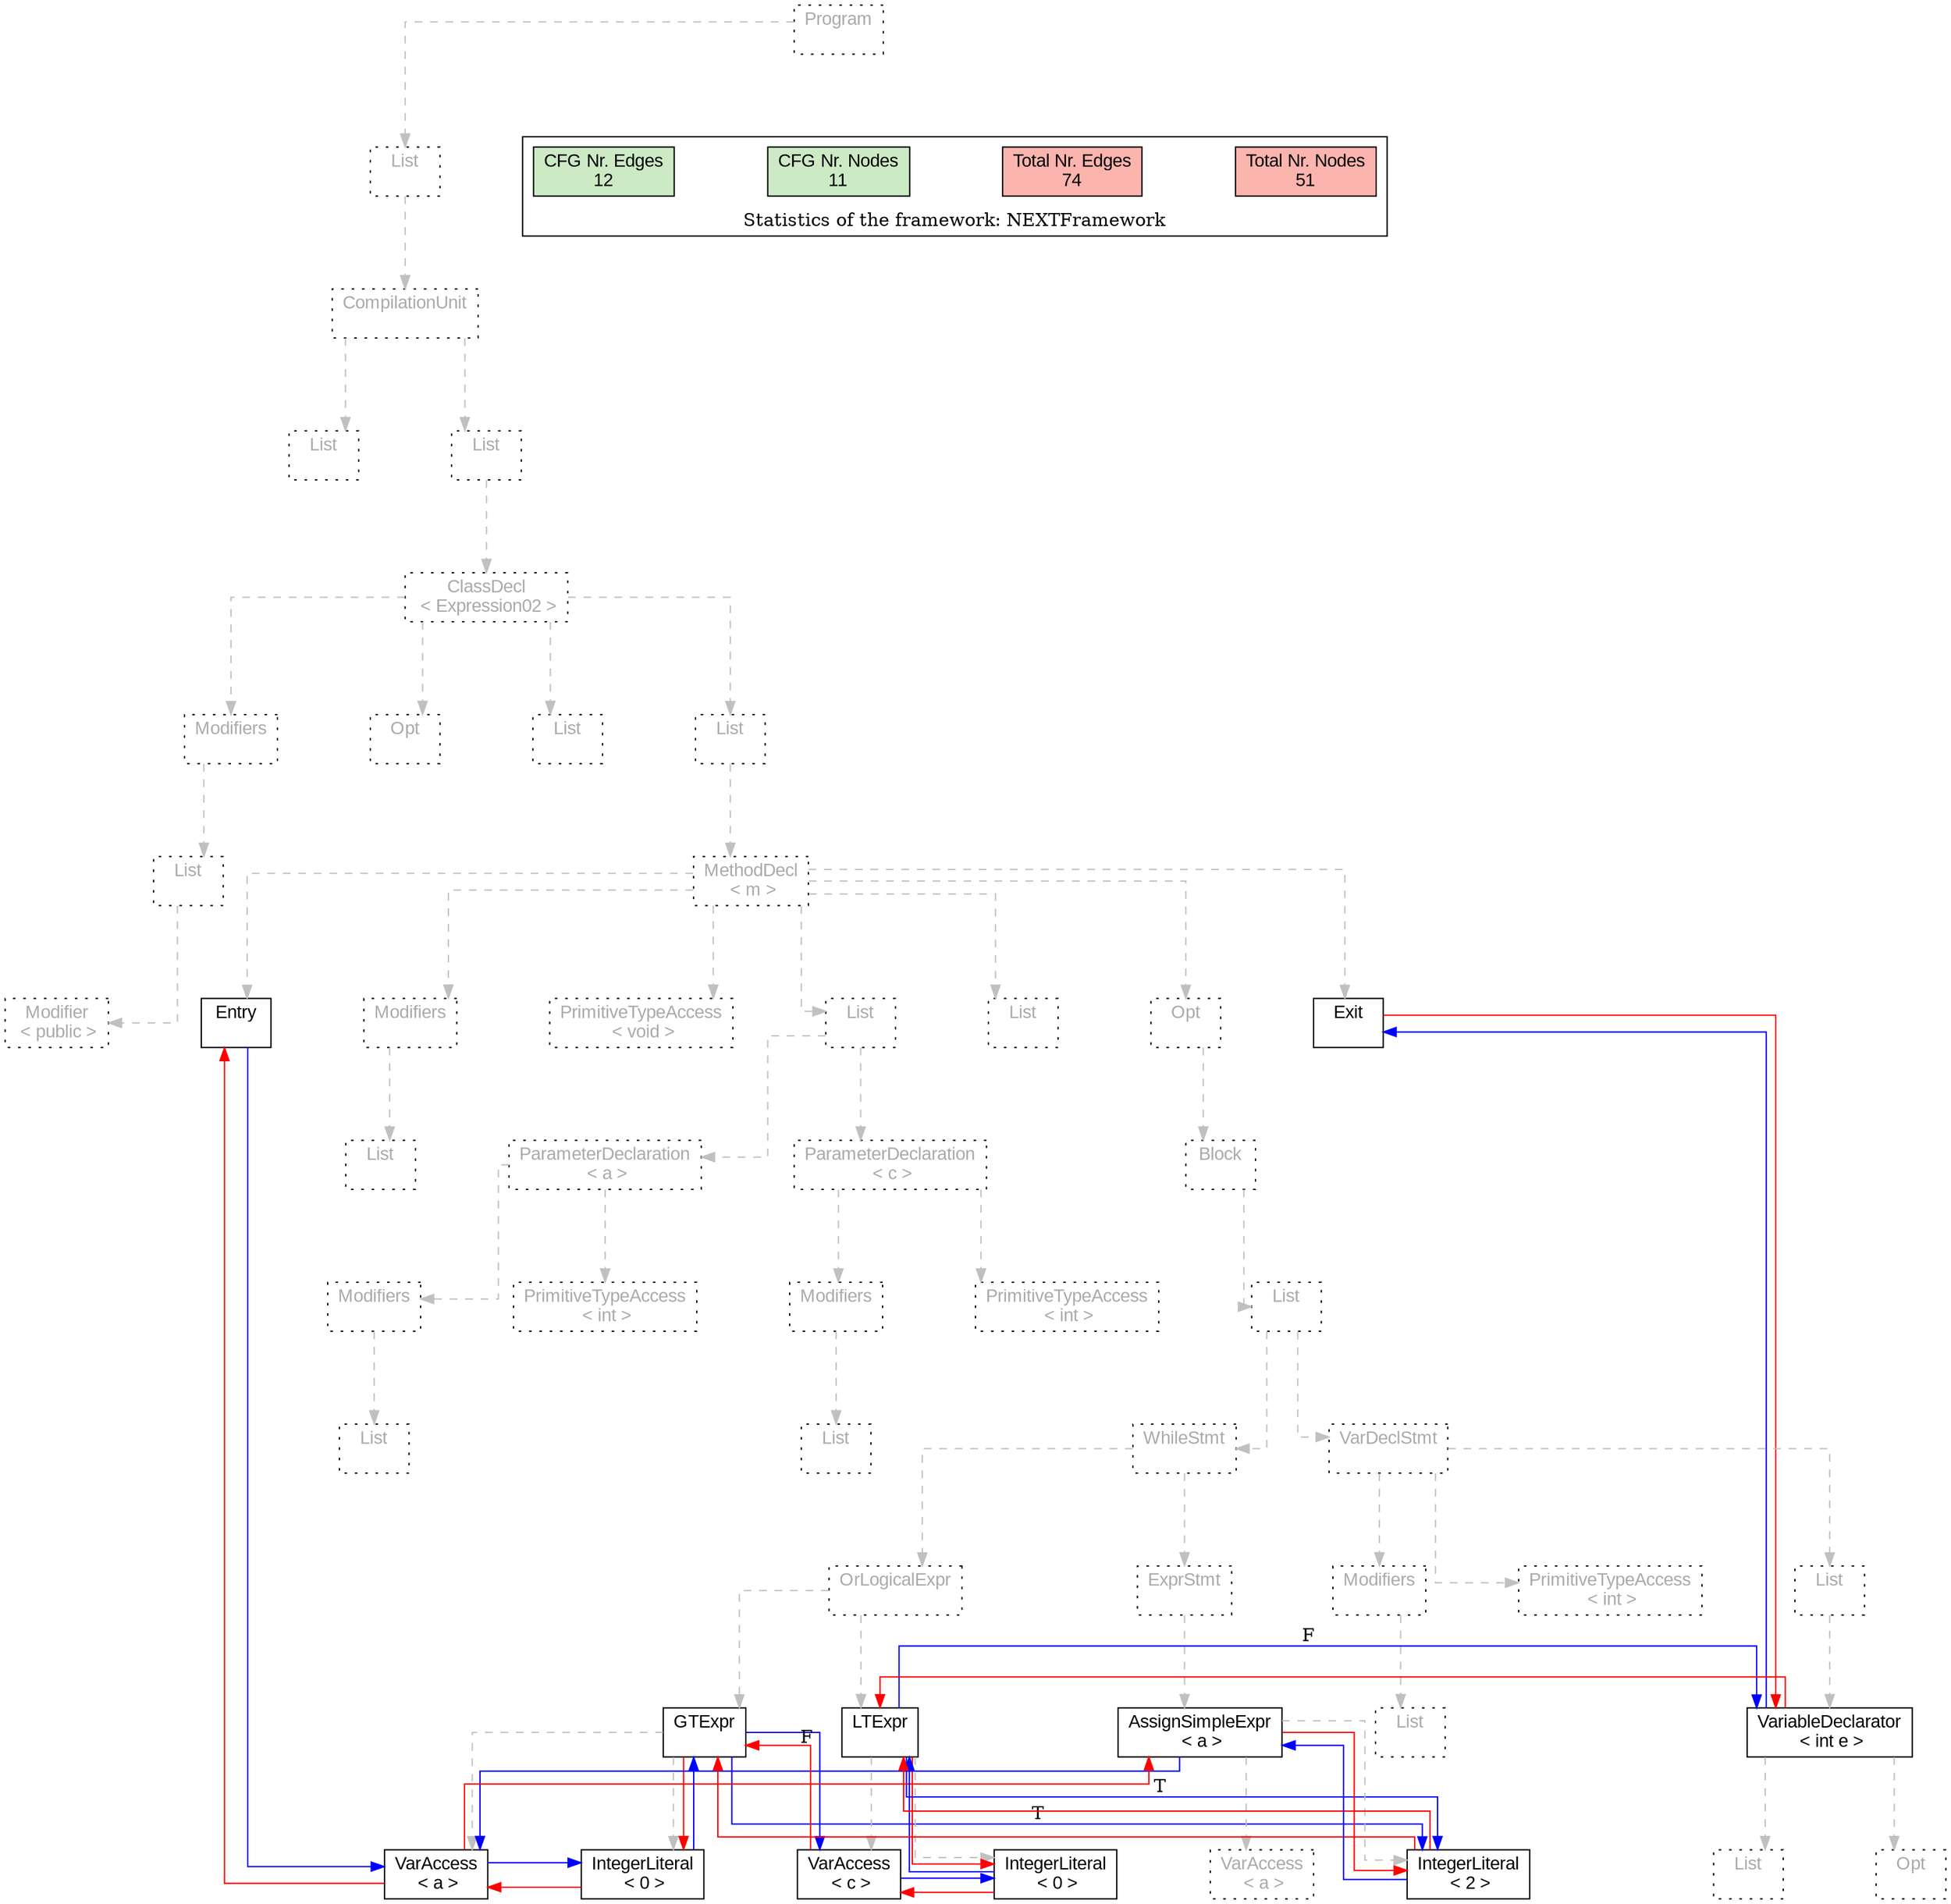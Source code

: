 digraph G {
graph [splines=ortho, nodesep="1", ranksep="1"]
node [shape=rect, fontname=Arial];
{ rank = same; "Program[0]"}
{ rank = same; "List[1]"}
{ rank = same; "CompilationUnit[2]"}
{ rank = same; "List[3]"; "List[4]"}
{ rank = same; "ClassDecl[5]"}
{ rank = same; "Modifiers[6]"; "Opt[9]"; "List[10]"; "List[11]"}
{ rank = same; "List[7]"; "MethodDecl[12]"}
{ rank = same; "Modifier[8]"; "Entry[13]"; "Modifiers[14]"; "PrimitiveTypeAccess[16]"; "List[17]"; "List[26]"; "Opt[27]"; "Exit[28]"}
{ rank = same; "List[15]"; "ParameterDeclaration[18]"; "ParameterDeclaration[22]"; "Block[28]"}
{ rank = same; "Modifiers[19]"; "PrimitiveTypeAccess[21]"; "Modifiers[23]"; "PrimitiveTypeAccess[25]"; "List[29]"}
{ rank = same; "List[20]"; "List[24]"; "WhileStmt[30]"; "VarDeclStmt[42]"}
{ rank = same; "OrLogicalExpr[31]"; "ExprStmt[38]"; "Modifiers[43]"; "PrimitiveTypeAccess[45]"; "List[46]"}
{ rank = same; "GTExpr[32]"; "LTExpr[35]"; "AssignSimpleExpr[39]"; "List[44]"; "VariableDeclarator[47]"}
{ rank = same; "VarAccess[33]"; "IntegerLiteral[34]"; "VarAccess[36]"; "IntegerLiteral[37]"; "VarAccess[40]"; "IntegerLiteral[41]"; "List[48]"; "Opt[49]"}
"Program[0]" [label="Program\n ", style= dotted   fillcolor="#eeeeee" fontcolor="#aaaaaa"  ]
"List[1]" [label="List\n ", style= dotted   fillcolor="#eeeeee" fontcolor="#aaaaaa"  ]
"CompilationUnit[2]" [label="CompilationUnit\n ", style= dotted   fillcolor="#eeeeee" fontcolor="#aaaaaa"  ]
"List[3]" [label="List\n ", style= dotted   fillcolor="#eeeeee" fontcolor="#aaaaaa"  ]
"List[4]" [label="List\n ", style= dotted   fillcolor="#eeeeee" fontcolor="#aaaaaa"  ]
"ClassDecl[5]" [label="ClassDecl\n < Expression02 >", style= dotted   fillcolor="#eeeeee" fontcolor="#aaaaaa"  ]
"Modifiers[6]" [label="Modifiers\n ", style= dotted   fillcolor="#eeeeee" fontcolor="#aaaaaa"  ]
"List[7]" [label="List\n ", style= dotted   fillcolor="#eeeeee" fontcolor="#aaaaaa"  ]
"Modifier[8]" [label="Modifier\n < public >", style= dotted   fillcolor="#eeeeee" fontcolor="#aaaaaa"  ]
"Opt[9]" [label="Opt\n ", style= dotted   fillcolor="#eeeeee" fontcolor="#aaaaaa"  ]
"List[10]" [label="List\n ", style= dotted   fillcolor="#eeeeee" fontcolor="#aaaaaa"  ]
"List[11]" [label="List\n ", style= dotted   fillcolor="#eeeeee" fontcolor="#aaaaaa"  ]
"MethodDecl[12]" [label="MethodDecl\n < m >", style= dotted   fillcolor="#eeeeee" fontcolor="#aaaaaa"  ]
"Entry[13]" [label="Entry\n ", fillcolor=white   style=filled  ]
"Modifiers[14]" [label="Modifiers\n ", style= dotted   fillcolor="#eeeeee" fontcolor="#aaaaaa"  ]
"List[15]" [label="List\n ", style= dotted   fillcolor="#eeeeee" fontcolor="#aaaaaa"  ]
"PrimitiveTypeAccess[16]" [label="PrimitiveTypeAccess\n < void >", style= dotted   fillcolor="#eeeeee" fontcolor="#aaaaaa"  ]
"List[17]" [label="List\n ", style= dotted   fillcolor="#eeeeee" fontcolor="#aaaaaa"  ]
"ParameterDeclaration[18]" [label="ParameterDeclaration\n < a >", style= dotted   fillcolor="#eeeeee" fontcolor="#aaaaaa"  ]
"Modifiers[19]" [label="Modifiers\n ", style= dotted   fillcolor="#eeeeee" fontcolor="#aaaaaa"  ]
"List[20]" [label="List\n ", style= dotted   fillcolor="#eeeeee" fontcolor="#aaaaaa"  ]
"PrimitiveTypeAccess[21]" [label="PrimitiveTypeAccess\n < int >", style= dotted   fillcolor="#eeeeee" fontcolor="#aaaaaa"  ]
"ParameterDeclaration[22]" [label="ParameterDeclaration\n < c >", style= dotted   fillcolor="#eeeeee" fontcolor="#aaaaaa"  ]
"Modifiers[23]" [label="Modifiers\n ", style= dotted   fillcolor="#eeeeee" fontcolor="#aaaaaa"  ]
"List[24]" [label="List\n ", style= dotted   fillcolor="#eeeeee" fontcolor="#aaaaaa"  ]
"PrimitiveTypeAccess[25]" [label="PrimitiveTypeAccess\n < int >", style= dotted   fillcolor="#eeeeee" fontcolor="#aaaaaa"  ]
"List[26]" [label="List\n ", style= dotted   fillcolor="#eeeeee" fontcolor="#aaaaaa"  ]
"Opt[27]" [label="Opt\n ", style= dotted   fillcolor="#eeeeee" fontcolor="#aaaaaa"  ]
"Block[28]" [label="Block\n ", style= dotted   fillcolor="#eeeeee" fontcolor="#aaaaaa"  ]
"List[29]" [label="List\n ", style= dotted   fillcolor="#eeeeee" fontcolor="#aaaaaa"  ]
"WhileStmt[30]" [label="WhileStmt\n ", style= dotted   fillcolor="#eeeeee" fontcolor="#aaaaaa"  ]
"OrLogicalExpr[31]" [label="OrLogicalExpr\n ", style= dotted   fillcolor="#eeeeee" fontcolor="#aaaaaa"  ]
"GTExpr[32]" [label="GTExpr\n ", fillcolor=white   style=filled  ]
"VarAccess[33]" [label="VarAccess\n < a >", fillcolor=white   style=filled  ]
"IntegerLiteral[34]" [label="IntegerLiteral\n < 0 >", fillcolor=white   style=filled  ]
"LTExpr[35]" [label="LTExpr\n ", fillcolor=white   style=filled  ]
"VarAccess[36]" [label="VarAccess\n < c >", fillcolor=white   style=filled  ]
"IntegerLiteral[37]" [label="IntegerLiteral\n < 0 >", fillcolor=white   style=filled  ]
"ExprStmt[38]" [label="ExprStmt\n ", style= dotted   fillcolor="#eeeeee" fontcolor="#aaaaaa"  ]
"AssignSimpleExpr[39]" [label="AssignSimpleExpr\n < a >", fillcolor=white   style=filled  ]
"VarAccess[40]" [label="VarAccess\n < a >", style= dotted   fillcolor="#eeeeee" fontcolor="#aaaaaa"  ]
"IntegerLiteral[41]" [label="IntegerLiteral\n < 2 >", fillcolor=white   style=filled  ]
"VarDeclStmt[42]" [label="VarDeclStmt\n ", style= dotted   fillcolor="#eeeeee" fontcolor="#aaaaaa"  ]
"Modifiers[43]" [label="Modifiers\n ", style= dotted   fillcolor="#eeeeee" fontcolor="#aaaaaa"  ]
"List[44]" [label="List\n ", style= dotted   fillcolor="#eeeeee" fontcolor="#aaaaaa"  ]
"PrimitiveTypeAccess[45]" [label="PrimitiveTypeAccess\n < int >", style= dotted   fillcolor="#eeeeee" fontcolor="#aaaaaa"  ]
"List[46]" [label="List\n ", style= dotted   fillcolor="#eeeeee" fontcolor="#aaaaaa"  ]
"VariableDeclarator[47]" [label="VariableDeclarator\n < int e >", fillcolor=white   style=filled  ]
"List[48]" [label="List\n ", style= dotted   fillcolor="#eeeeee" fontcolor="#aaaaaa"  ]
"Opt[49]" [label="Opt\n ", style= dotted   fillcolor="#eeeeee" fontcolor="#aaaaaa"  ]
"Exit[28]" [label="Exit\n ", fillcolor=white   style=filled  ]
"CompilationUnit[2]" -> "List[3]" [style=dashed, color=gray]
"List[7]" -> "Modifier[8]" [style=dashed, color=gray]
"Modifiers[6]" -> "List[7]" [style=dashed, color=gray]
"ClassDecl[5]" -> "Modifiers[6]" [style=dashed, color=gray]
"ClassDecl[5]" -> "Opt[9]" [style=dashed, color=gray]
"ClassDecl[5]" -> "List[10]" [style=dashed, color=gray]
"MethodDecl[12]" -> "Entry[13]" [style=dashed, color=gray]
"Modifiers[14]" -> "List[15]" [style=dashed, color=gray]
"MethodDecl[12]" -> "Modifiers[14]" [style=dashed, color=gray]
"MethodDecl[12]" -> "PrimitiveTypeAccess[16]" [style=dashed, color=gray]
"Modifiers[19]" -> "List[20]" [style=dashed, color=gray]
"ParameterDeclaration[18]" -> "Modifiers[19]" [style=dashed, color=gray]
"ParameterDeclaration[18]" -> "PrimitiveTypeAccess[21]" [style=dashed, color=gray]
"List[17]" -> "ParameterDeclaration[18]" [style=dashed, color=gray]
"Modifiers[23]" -> "List[24]" [style=dashed, color=gray]
"ParameterDeclaration[22]" -> "Modifiers[23]" [style=dashed, color=gray]
"ParameterDeclaration[22]" -> "PrimitiveTypeAccess[25]" [style=dashed, color=gray]
"List[17]" -> "ParameterDeclaration[22]" [style=dashed, color=gray]
"MethodDecl[12]" -> "List[17]" [style=dashed, color=gray]
"MethodDecl[12]" -> "List[26]" [style=dashed, color=gray]
"GTExpr[32]" -> "VarAccess[33]" [style=dashed, color=gray]
"GTExpr[32]" -> "IntegerLiteral[34]" [style=dashed, color=gray]
"OrLogicalExpr[31]" -> "GTExpr[32]" [style=dashed, color=gray]
"LTExpr[35]" -> "VarAccess[36]" [style=dashed, color=gray]
"LTExpr[35]" -> "IntegerLiteral[37]" [style=dashed, color=gray]
"OrLogicalExpr[31]" -> "LTExpr[35]" [style=dashed, color=gray]
"WhileStmt[30]" -> "OrLogicalExpr[31]" [style=dashed, color=gray]
"AssignSimpleExpr[39]" -> "VarAccess[40]" [style=dashed, color=gray]
"AssignSimpleExpr[39]" -> "IntegerLiteral[41]" [style=dashed, color=gray]
"ExprStmt[38]" -> "AssignSimpleExpr[39]" [style=dashed, color=gray]
"WhileStmt[30]" -> "ExprStmt[38]" [style=dashed, color=gray]
"List[29]" -> "WhileStmt[30]" [style=dashed, color=gray]
"Modifiers[43]" -> "List[44]" [style=dashed, color=gray]
"VarDeclStmt[42]" -> "Modifiers[43]" [style=dashed, color=gray]
"VarDeclStmt[42]" -> "PrimitiveTypeAccess[45]" [style=dashed, color=gray]
"VariableDeclarator[47]" -> "List[48]" [style=dashed, color=gray]
"VariableDeclarator[47]" -> "Opt[49]" [style=dashed, color=gray]
"List[46]" -> "VariableDeclarator[47]" [style=dashed, color=gray]
"VarDeclStmt[42]" -> "List[46]" [style=dashed, color=gray]
"List[29]" -> "VarDeclStmt[42]" [style=dashed, color=gray]
"Block[28]" -> "List[29]" [style=dashed, color=gray]
"Opt[27]" -> "Block[28]" [style=dashed, color=gray]
"MethodDecl[12]" -> "Opt[27]" [style=dashed, color=gray]
"MethodDecl[12]" -> "Exit[28]" [style=dashed, color=gray]
"List[11]" -> "MethodDecl[12]" [style=dashed, color=gray]
"ClassDecl[5]" -> "List[11]" [style=dashed, color=gray]
"List[4]" -> "ClassDecl[5]" [style=dashed, color=gray]
"CompilationUnit[2]" -> "List[4]" [style=dashed, color=gray]
"List[1]" -> "CompilationUnit[2]" [style=dashed, color=gray]
"Program[0]" -> "List[1]" [style=dashed, color=gray]
"AssignSimpleExpr[39]" -> "VarAccess[33]" [color=blue, constraint=false, xlabel=" "] 
"AssignSimpleExpr[39]" -> "IntegerLiteral[41]" [color=red, constraint=false]
"IntegerLiteral[41]" -> "AssignSimpleExpr[39]" [color=blue, constraint=false, xlabel=" "] 
"IntegerLiteral[41]" -> "GTExpr[32]" [color=red, constraint=false]
"IntegerLiteral[41]" -> "LTExpr[35]" [color=red, constraint=false]
"Exit[28]" -> "VariableDeclarator[47]" [color=red, constraint=false]
"VariableDeclarator[47]" -> "Exit[28]" [color=blue, constraint=false, xlabel=" "] 
"VariableDeclarator[47]" -> "LTExpr[35]" [color=red, constraint=false]
"LTExpr[35]" -> "IntegerLiteral[41]" [color=blue, constraint=false, xlabel="T "] 
"LTExpr[35]" -> "VariableDeclarator[47]" [color=blue, constraint=false, xlabel="F "] 
"LTExpr[35]" -> "IntegerLiteral[37]" [color=red, constraint=false]
"IntegerLiteral[37]" -> "LTExpr[35]" [color=blue, constraint=false, xlabel=" "] 
"IntegerLiteral[37]" -> "VarAccess[36]" [color=red, constraint=false]
"VarAccess[36]" -> "IntegerLiteral[37]" [color=blue, constraint=false, xlabel=" "] 
"VarAccess[36]" -> "GTExpr[32]" [color=red, constraint=false]
"GTExpr[32]" -> "IntegerLiteral[41]" [color=blue, constraint=false, xlabel="T "] 
"GTExpr[32]" -> "VarAccess[36]" [color=blue, constraint=false, xlabel="F "] 
"GTExpr[32]" -> "IntegerLiteral[34]" [color=red, constraint=false]
"IntegerLiteral[34]" -> "GTExpr[32]" [color=blue, constraint=false, xlabel=" "] 
"IntegerLiteral[34]" -> "VarAccess[33]" [color=red, constraint=false]
"VarAccess[33]" -> "IntegerLiteral[34]" [color=blue, constraint=false, xlabel=" "] 
"VarAccess[33]" -> "Entry[13]" [color=red, constraint=false]
"VarAccess[33]" -> "AssignSimpleExpr[39]" [color=red, constraint=false]
"Entry[13]" -> "VarAccess[33]" [color=blue, constraint=false, xlabel=" "] 
"List[3]" -> "List[4]" [style=invis]
"Modifiers[6]" -> "Opt[9]" -> "List[10]" -> "List[11]" [style=invis]
"Entry[13]" -> "Modifiers[14]" -> "PrimitiveTypeAccess[16]" -> "List[17]" -> "List[26]" -> "Opt[27]" -> "Exit[28]" [style=invis]
"ParameterDeclaration[18]" -> "ParameterDeclaration[22]" [style=invis]
"Modifiers[19]" -> "PrimitiveTypeAccess[21]" [style=invis]
"Modifiers[23]" -> "PrimitiveTypeAccess[25]" [style=invis]
"WhileStmt[30]" -> "VarDeclStmt[42]" [style=invis]
"OrLogicalExpr[31]" -> "ExprStmt[38]" [style=invis]
"GTExpr[32]" -> "LTExpr[35]" [style=invis]
"VarAccess[33]" -> "IntegerLiteral[34]" [style=invis]
"VarAccess[36]" -> "IntegerLiteral[37]" [style=invis]
"VarAccess[40]" -> "IntegerLiteral[41]" [style=invis]
"Modifiers[43]" -> "PrimitiveTypeAccess[45]" -> "List[46]" [style=invis]
"List[48]" -> "Opt[49]" [style=invis]

subgraph cluster_legend {
{node [style=filled, fillcolor=1, colorscheme="pastel13"]
Nodes [label="Total Nr. Nodes
51", fillcolor=1]
Edges [label="Total Nr. Edges
74", fillcolor=1]
NodesCFG [label="CFG Nr. Nodes
11", fillcolor=3]
EdgesCFG [label="CFG Nr. Edges
12", fillcolor=3]
Nodes-> "Program[0]" -> NodesCFG  [style="invis"]
Edges -> "Program[0]" ->EdgesCFG [style="invis"]}
label = "Statistics of the framework: NEXTFramework"
style="solid"
ranksep=0.05
nodesep=0.01
labelloc = b
len=2
}}